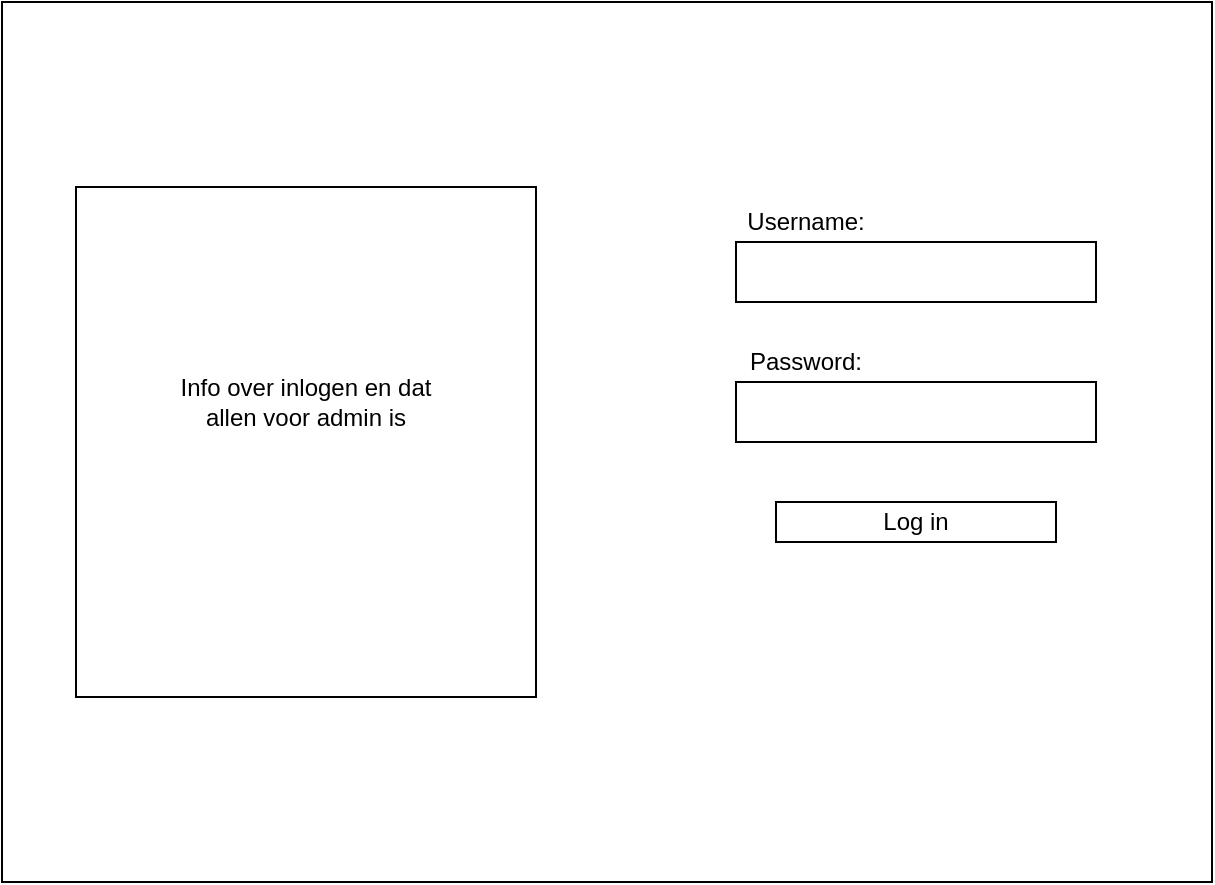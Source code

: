 <mxfile version="14.3.0" type="device"><diagram id="6rRygu97legv1ODSuElc" name="Page-1"><mxGraphModel dx="1414" dy="737" grid="1" gridSize="10" guides="1" tooltips="1" connect="1" arrows="1" fold="1" page="1" pageScale="1" pageWidth="850" pageHeight="1100" math="0" shadow="0"><root><mxCell id="0"/><mxCell id="1" parent="0"/><mxCell id="SVKWHrvezPuYzgFz8Kku-2" value="" style="rounded=0;whiteSpace=wrap;html=1;" vertex="1" parent="1"><mxGeometry x="123" y="150" width="605" height="440" as="geometry"/></mxCell><mxCell id="SVKWHrvezPuYzgFz8Kku-3" value="" style="rounded=0;whiteSpace=wrap;html=1;" vertex="1" parent="1"><mxGeometry x="490" y="270" width="180" height="30" as="geometry"/></mxCell><mxCell id="SVKWHrvezPuYzgFz8Kku-4" value="" style="rounded=0;whiteSpace=wrap;html=1;" vertex="1" parent="1"><mxGeometry x="490" y="340" width="180" height="30" as="geometry"/></mxCell><mxCell id="SVKWHrvezPuYzgFz8Kku-5" value="" style="rounded=0;whiteSpace=wrap;html=1;" vertex="1" parent="1"><mxGeometry x="510" y="400" width="140" height="20" as="geometry"/></mxCell><mxCell id="SVKWHrvezPuYzgFz8Kku-7" value="" style="verticalLabelPosition=bottom;verticalAlign=top;html=1;shape=mxgraph.basic.rect;fillColor2=none;strokeWidth=1;size=20;indent=5;" vertex="1" parent="1"><mxGeometry x="160" y="242.5" width="230" height="255" as="geometry"/></mxCell><mxCell id="SVKWHrvezPuYzgFz8Kku-8" value="Username:" style="text;html=1;strokeColor=none;fillColor=none;align=center;verticalAlign=middle;whiteSpace=wrap;rounded=0;" vertex="1" parent="1"><mxGeometry x="490" y="250" width="70" height="20" as="geometry"/></mxCell><mxCell id="SVKWHrvezPuYzgFz8Kku-9" value="Password:" style="text;html=1;strokeColor=none;fillColor=none;align=center;verticalAlign=middle;whiteSpace=wrap;rounded=0;" vertex="1" parent="1"><mxGeometry x="490" y="320" width="70" height="20" as="geometry"/></mxCell><mxCell id="SVKWHrvezPuYzgFz8Kku-10" value="Log in" style="text;html=1;strokeColor=none;fillColor=none;align=center;verticalAlign=middle;whiteSpace=wrap;rounded=0;" vertex="1" parent="1"><mxGeometry x="540" y="400" width="80" height="20" as="geometry"/></mxCell><mxCell id="SVKWHrvezPuYzgFz8Kku-11" value="Info over inlogen en dat allen voor admin is" style="text;html=1;strokeColor=none;fillColor=none;align=center;verticalAlign=middle;whiteSpace=wrap;rounded=0;" vertex="1" parent="1"><mxGeometry x="200" y="290" width="150" height="120" as="geometry"/></mxCell></root></mxGraphModel></diagram></mxfile>